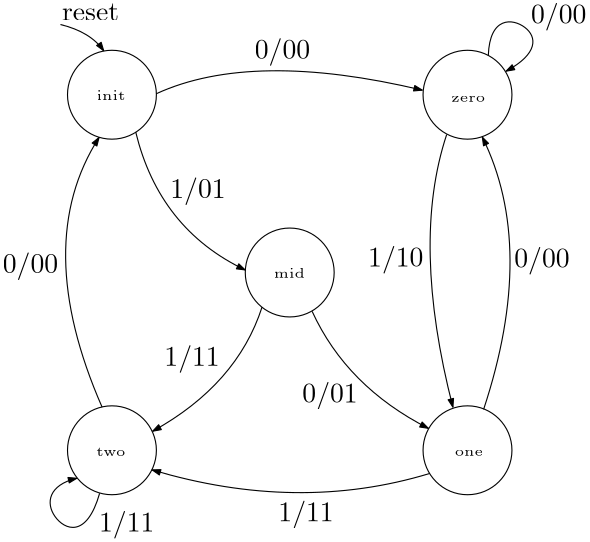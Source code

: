 <?xml version="1.0"?>
<!DOCTYPE ipe SYSTEM "ipe.dtd">
<ipe version="70218" creator="Ipe 7.2.28">
<info created="D:20241116134900" modified="D:20241116135840"/>
<ipestyle name="basic">
<symbol name="arrow/arc(spx)">
<path stroke="sym-stroke" fill="sym-stroke" pen="sym-pen">
0 0 m
-1 0.333 l
-1 -0.333 l
h
</path>
</symbol>
<symbol name="arrow/farc(spx)">
<path stroke="sym-stroke" fill="white" pen="sym-pen">
0 0 m
-1 0.333 l
-1 -0.333 l
h
</path>
</symbol>
<symbol name="arrow/ptarc(spx)">
<path stroke="sym-stroke" fill="sym-stroke" pen="sym-pen">
0 0 m
-1 0.333 l
-0.8 0 l
-1 -0.333 l
h
</path>
</symbol>
<symbol name="arrow/fptarc(spx)">
<path stroke="sym-stroke" fill="white" pen="sym-pen">
0 0 m
-1 0.333 l
-0.8 0 l
-1 -0.333 l
h
</path>
</symbol>
<symbol name="mark/circle(sx)" transformations="translations">
<path fill="sym-stroke">
0.6 0 0 0.6 0 0 e
0.4 0 0 0.4 0 0 e
</path>
</symbol>
<symbol name="mark/disk(sx)" transformations="translations">
<path fill="sym-stroke">
0.6 0 0 0.6 0 0 e
</path>
</symbol>
<symbol name="mark/fdisk(sfx)" transformations="translations">
<group>
<path fill="sym-fill">
0.5 0 0 0.5 0 0 e
</path>
<path fill="sym-stroke" fillrule="eofill">
0.6 0 0 0.6 0 0 e
0.4 0 0 0.4 0 0 e
</path>
</group>
</symbol>
<symbol name="mark/box(sx)" transformations="translations">
<path fill="sym-stroke" fillrule="eofill">
-0.6 -0.6 m
0.6 -0.6 l
0.6 0.6 l
-0.6 0.6 l
h
-0.4 -0.4 m
0.4 -0.4 l
0.4 0.4 l
-0.4 0.4 l
h
</path>
</symbol>
<symbol name="mark/square(sx)" transformations="translations">
<path fill="sym-stroke">
-0.6 -0.6 m
0.6 -0.6 l
0.6 0.6 l
-0.6 0.6 l
h
</path>
</symbol>
<symbol name="mark/fsquare(sfx)" transformations="translations">
<group>
<path fill="sym-fill">
-0.5 -0.5 m
0.5 -0.5 l
0.5 0.5 l
-0.5 0.5 l
h
</path>
<path fill="sym-stroke" fillrule="eofill">
-0.6 -0.6 m
0.6 -0.6 l
0.6 0.6 l
-0.6 0.6 l
h
-0.4 -0.4 m
0.4 -0.4 l
0.4 0.4 l
-0.4 0.4 l
h
</path>
</group>
</symbol>
<symbol name="mark/cross(sx)" transformations="translations">
<group>
<path fill="sym-stroke">
-0.43 -0.57 m
0.57 0.43 l
0.43 0.57 l
-0.57 -0.43 l
h
</path>
<path fill="sym-stroke">
-0.43 0.57 m
0.57 -0.43 l
0.43 -0.57 l
-0.57 0.43 l
h
</path>
</group>
</symbol>
<symbol name="arrow/fnormal(spx)">
<path stroke="sym-stroke" fill="white" pen="sym-pen">
0 0 m
-1 0.333 l
-1 -0.333 l
h
</path>
</symbol>
<symbol name="arrow/pointed(spx)">
<path stroke="sym-stroke" fill="sym-stroke" pen="sym-pen">
0 0 m
-1 0.333 l
-0.8 0 l
-1 -0.333 l
h
</path>
</symbol>
<symbol name="arrow/fpointed(spx)">
<path stroke="sym-stroke" fill="white" pen="sym-pen">
0 0 m
-1 0.333 l
-0.8 0 l
-1 -0.333 l
h
</path>
</symbol>
<symbol name="arrow/linear(spx)">
<path stroke="sym-stroke" pen="sym-pen">
-1 0.333 m
0 0 l
-1 -0.333 l
</path>
</symbol>
<symbol name="arrow/fdouble(spx)">
<path stroke="sym-stroke" fill="white" pen="sym-pen">
0 0 m
-1 0.333 l
-1 -0.333 l
h
-1 0 m
-2 0.333 l
-2 -0.333 l
h
</path>
</symbol>
<symbol name="arrow/double(spx)">
<path stroke="sym-stroke" fill="sym-stroke" pen="sym-pen">
0 0 m
-1 0.333 l
-1 -0.333 l
h
-1 0 m
-2 0.333 l
-2 -0.333 l
h
</path>
</symbol>
<symbol name="arrow/mid-normal(spx)">
<path stroke="sym-stroke" fill="sym-stroke" pen="sym-pen">
0.5 0 m
-0.5 0.333 l
-0.5 -0.333 l
h
</path>
</symbol>
<symbol name="arrow/mid-fnormal(spx)">
<path stroke="sym-stroke" fill="white" pen="sym-pen">
0.5 0 m
-0.5 0.333 l
-0.5 -0.333 l
h
</path>
</symbol>
<symbol name="arrow/mid-pointed(spx)">
<path stroke="sym-stroke" fill="sym-stroke" pen="sym-pen">
0.5 0 m
-0.5 0.333 l
-0.3 0 l
-0.5 -0.333 l
h
</path>
</symbol>
<symbol name="arrow/mid-fpointed(spx)">
<path stroke="sym-stroke" fill="white" pen="sym-pen">
0.5 0 m
-0.5 0.333 l
-0.3 0 l
-0.5 -0.333 l
h
</path>
</symbol>
<symbol name="arrow/mid-double(spx)">
<path stroke="sym-stroke" fill="sym-stroke" pen="sym-pen">
1 0 m
0 0.333 l
0 -0.333 l
h
0 0 m
-1 0.333 l
-1 -0.333 l
h
</path>
</symbol>
<symbol name="arrow/mid-fdouble(spx)">
<path stroke="sym-stroke" fill="white" pen="sym-pen">
1 0 m
0 0.333 l
0 -0.333 l
h
0 0 m
-1 0.333 l
-1 -0.333 l
h
</path>
</symbol>
<anglesize name="22.5 deg" value="22.5"/>
<anglesize name="30 deg" value="30"/>
<anglesize name="45 deg" value="45"/>
<anglesize name="60 deg" value="60"/>
<anglesize name="90 deg" value="90"/>
<arrowsize name="large" value="10"/>
<arrowsize name="small" value="5"/>
<arrowsize name="tiny" value="3"/>
<color name="blue" value="0 0 1"/>
<color name="brown" value="0.647 0.165 0.165"/>
<color name="darkblue" value="0 0 0.545"/>
<color name="darkcyan" value="0 0.545 0.545"/>
<color name="darkgray" value="0.663"/>
<color name="darkgreen" value="0 0.392 0"/>
<color name="darkmagenta" value="0.545 0 0.545"/>
<color name="darkorange" value="1 0.549 0"/>
<color name="darkred" value="0.545 0 0"/>
<color name="gold" value="1 0.843 0"/>
<color name="gray" value="0.745"/>
<color name="green" value="0 1 0"/>
<color name="lightblue" value="0.678 0.847 0.902"/>
<color name="lightcyan" value="0.878 1 1"/>
<color name="lightgray" value="0.827"/>
<color name="lightgreen" value="0.565 0.933 0.565"/>
<color name="lightyellow" value="1 1 0.878"/>
<color name="navy" value="0 0 0.502"/>
<color name="orange" value="1 0.647 0"/>
<color name="pink" value="1 0.753 0.796"/>
<color name="purple" value="0.627 0.125 0.941"/>
<color name="red" value="1 0 0"/>
<color name="seagreen" value="0.18 0.545 0.341"/>
<color name="turquoise" value="0.251 0.878 0.816"/>
<color name="violet" value="0.933 0.51 0.933"/>
<color name="yellow" value="1 1 0"/>
<dashstyle name="dash dot dotted" value="[4 2 1 2 1 2] 0"/>
<dashstyle name="dash dotted" value="[4 2 1 2] 0"/>
<dashstyle name="dashed" value="[4] 0"/>
<dashstyle name="dotted" value="[1 3] 0"/>
<gridsize name="10 pts (~3.5 mm)" value="10"/>
<gridsize name="14 pts (~5 mm)" value="14"/>
<gridsize name="16 pts (~6 mm)" value="16"/>
<gridsize name="20 pts (~7 mm)" value="20"/>
<gridsize name="28 pts (~10 mm)" value="28"/>
<gridsize name="32 pts (~12 mm)" value="32"/>
<gridsize name="4 pts" value="4"/>
<gridsize name="56 pts (~20 mm)" value="56"/>
<gridsize name="8 pts (~3 mm)" value="8"/>
<opacity name="10%" value="0.1"/>
<opacity name="30%" value="0.3"/>
<opacity name="50%" value="0.5"/>
<opacity name="75%" value="0.75"/>
<pen name="fat" value="1.2"/>
<pen name="heavier" value="0.8"/>
<pen name="ultrafat" value="2"/>
<symbolsize name="large" value="5"/>
<symbolsize name="small" value="2"/>
<symbolsize name="tiny" value="1.1"/>
<textsize name="Huge" value="\Huge"/>
<textsize name="LARGE" value="\LARGE"/>
<textsize name="Large" value="\Large"/>
<textsize name="footnote" value="\footnotesize"/>
<textsize name="huge" value="\huge"/>
<textsize name="large" value="\large"/>
<textsize name="script" value="\scriptsize"/>
<textsize name="small" value="\small"/>
<textsize name="tiny" value="\tiny"/>
<textstyle name="center" begin="\begin{center}" end="\end{center}"/>
<textstyle name="item" begin="\begin{itemize}\item{}" end="\end{itemize}"/>
<textstyle name="itemize" begin="\begin{itemize}" end="\end{itemize}"/>
<tiling name="falling" angle="-60" step="4" width="1"/>
<tiling name="rising" angle="30" step="4" width="1"/>
</ipestyle>
<page>
<layer name="alpha"/>
<view layers="alpha" active="alpha"/>
<text layer="alpha" matrix="1 0 0 1 -4.06689 -1.97182" transformations="translations" pos="327.472 734.905" stroke="black" type="label" width="19.925" height="7.473" depth="2.49" valign="baseline">0/00</text>
<path stroke="black">
16 0 0 16 272 720 e
</path>
<path stroke="black">
16 0 0 16 400 720 e
</path>
<path stroke="black">
16 0 0 16 336 656 e
</path>
<path stroke="black">
16 0 0 16 272 592 e
</path>
<path stroke="black">
16 0 0 16 400 592 e
</path>
<text matrix="1 0 0 1 -5.54495 -1.9194" transformations="translations" pos="272 720" stroke="black" type="label" width="10.447" height="3.386" depth="0" valign="baseline" size="tiny">init</text>
<text matrix="1 0 0 1 -3.83881 -2.70653" transformations="translations" pos="397.994 720.194" stroke="black" type="label" width="12.177" height="2.145" depth="0" valign="baseline" size="tiny">zero</text>
<text matrix="1 0 0 1 -3.28537 -1.51633" transformations="translations" pos="333.556 655.63" stroke="black" type="label" width="11.208" height="3.459" depth="0" valign="baseline" size="tiny">mid</text>
<text matrix="1 0 0 1 -4.04353 -2.14813" transformations="translations" pos="270.355 592.1" stroke="black" type="label" width="10.516" height="3.064" depth="0" valign="baseline" size="tiny">two</text>
<text matrix="1 0 0 1 -3.83881 -1.70614" transformations="translations" pos="399.22 591.771" stroke="black" type="label" width="10.17" height="2.145" depth="0" valign="baseline" size="tiny">one</text>
<path stroke="black" arrow="normal/tiny">
253.461 745.271 m
264.257 742.645
269.023 735.836 c
</path>
<path stroke="black" arrow="normal/tiny">
287.976 720.364 m
322.558 736.214
383.718 721.645 c
</path>
<path stroke="black" arrow="normal/tiny">
407.492 734.151 m
407.985 748.2
424.499 746.967
425.608 734.767
413.9 728.482 c
</path>
<path stroke="black" arrow="normal/tiny">
392.506 705.672 m
379.538 666.606
394.747 607.527 c
</path>
<path stroke="black" arrow="normal/tiny">
405.805 606.727 m
425.047 665.008
405.338 704.736 c
</path>
<path stroke="black" arrow="normal/tiny">
344.061 642.028 m
356.487 614.898
385.895 599.91 c
</path>
<path stroke="black" arrow="normal/tiny">
326.037 643.546 m
317.025 615.657
286.669 598.866 c
</path>
<path stroke="black" arrow="normal/tiny">
386.384 583.648 m
338.993 569.239
286.478 584.929 c
</path>
<path stroke="black" arrow="normal/tiny">
267.569 576.519 m
262.896 560.09
246.978 566.516
249.168 579.513
259.318 581.923 c
</path>
<path stroke="black" arrow="normal/tiny">
268.461 607.513 m
242.758 666.228
267.348 704.599 c
</path>
<path stroke="black" arrow="normal/tiny">
280.557 706.561 m
289.043 671.659
319.943 656.929 c
</path>
<text matrix="1 0 0 1 -0.123239 -3.69717" transformations="translations" pos="254.145 750.433" stroke="black" type="label" width="20.562" height="6.128" depth="0" valign="baseline">reset</text>
<text matrix="1 0 0 1 95.3872 10.7219" transformations="translations" pos="327.472 734.905" stroke="black" type="label" width="19.925" height="7.473" depth="2.49" valign="baseline">0/00</text>
<text matrix="1 0 0 1 89.3484 -77.1476" transformations="translations" pos="327.472 734.905" stroke="black" type="label" width="19.925" height="7.473" depth="2.49" valign="baseline">0/00</text>
<text matrix="1 0 0 1 36.7254 -76.7778" transformations="translations" pos="327.472 734.905" stroke="black" type="label" width="19.925" height="7.473" depth="2.49" valign="baseline">1/10</text>
<text matrix="1 0 0 1 13.063 -125.704" transformations="translations" pos="327.472 734.905" stroke="black" type="label" width="19.925" height="7.473" depth="2.49" valign="baseline">0/01</text>
<text matrix="1 0 0 1 -36.6023 -112.517" transformations="translations" pos="327.472 734.905" stroke="black" type="label" width="19.925" height="7.473" depth="2.49" valign="baseline">1/11</text>
<text matrix="1 0 0 1 4.4362 -168.467" transformations="translations" pos="327.472 734.905" stroke="black" type="label" width="19.925" height="7.473" depth="2.49" valign="baseline">1/11</text>
<text matrix="1 0 0 1 -60.141 -172.165" transformations="translations" pos="327.472 734.905" stroke="black" type="label" width="19.925" height="7.473" depth="2.49" valign="baseline">1/11</text>
<text matrix="1 0 0 1 -94.7719 -79.0684" transformations="translations" pos="327.472 734.905" stroke="black" type="label" width="19.925" height="7.473" depth="2.49" valign="baseline">0/00</text>
<text matrix="1 0 0 1 -34.488 -52.0555" transformations="translations" pos="327.472 734.905" stroke="black" type="label" width="19.925" height="7.473" depth="2.49" valign="baseline">1/01</text>
</page>
</ipe>

